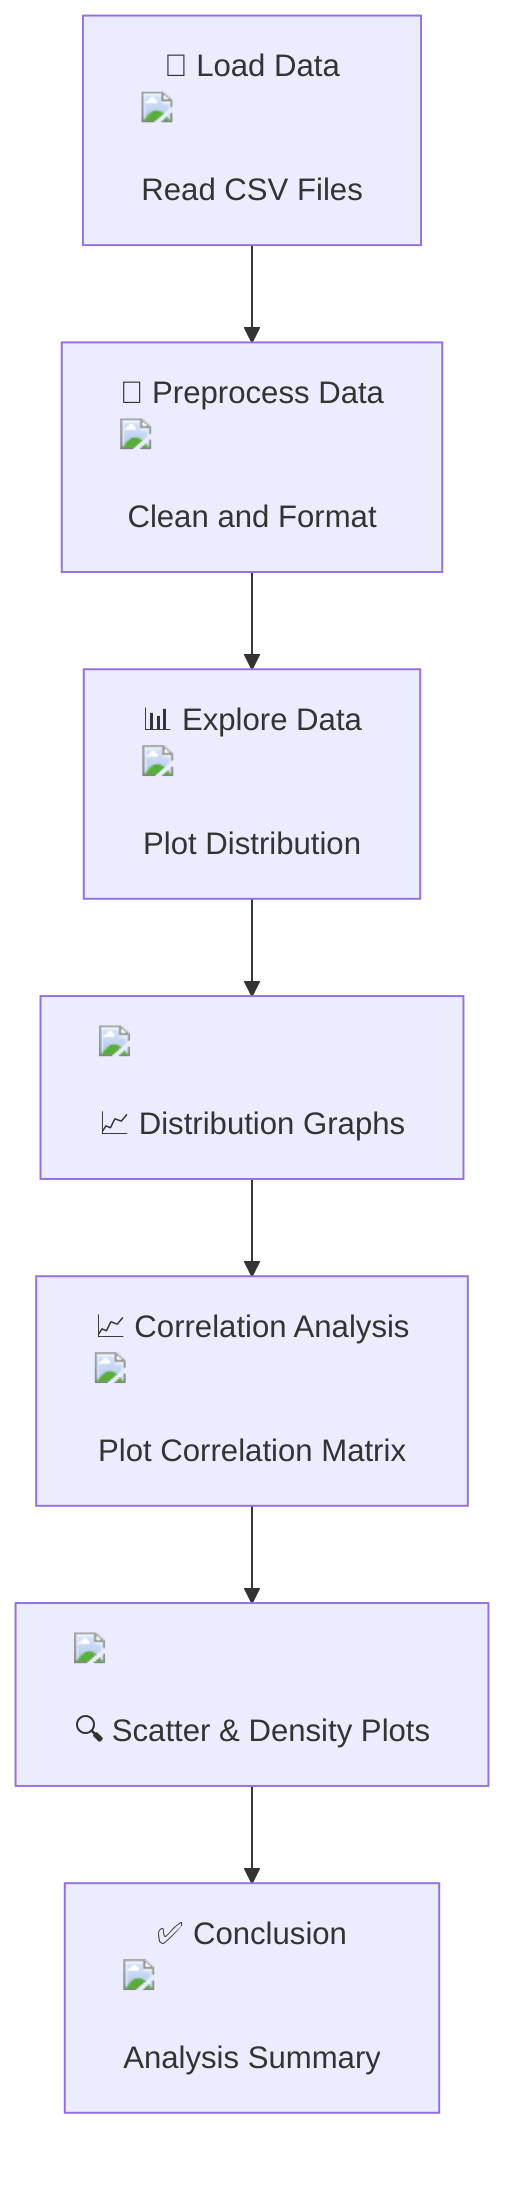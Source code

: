 flowchart TD
    A["📁 Load Data <img src='icons/file.svg'/> <br/> Read CSV Files"] --> B["🧪 Preprocess Data <img src='icons/table.svg'/> <br/> Clean and Format"]
    B --> C["📊 Explore Data <img src='icons/column_split.svg'/> <br/> Plot Distribution"]
    C --> D["<img src='dummy_plots/hist_template.svg'/> <br/> 📈 Distribution Graphs"]
    D --> E["📈 Correlation Analysis <img src='icons/column_split.svg'/> <br/> Plot Correlation Matrix"]
    E --> F["<img src='dummy_plots/scatter_plot_template.svg'/> <br/> 🔍 Scatter & Density Plots"]
    F --> G["✅ Conclusion <img src='icons/brain.svg'/> <br/> Analysis Summary"]